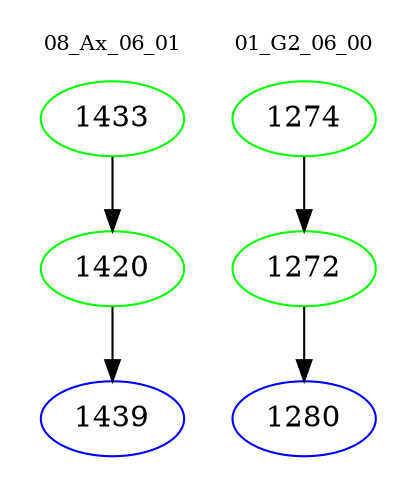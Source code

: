 digraph{
subgraph cluster_0 {
color = white
label = "08_Ax_06_01";
fontsize=10;
T0_1433 [label="1433", color="green"]
T0_1433 -> T0_1420 [color="black"]
T0_1420 [label="1420", color="green"]
T0_1420 -> T0_1439 [color="black"]
T0_1439 [label="1439", color="blue"]
}
subgraph cluster_1 {
color = white
label = "01_G2_06_00";
fontsize=10;
T1_1274 [label="1274", color="green"]
T1_1274 -> T1_1272 [color="black"]
T1_1272 [label="1272", color="green"]
T1_1272 -> T1_1280 [color="black"]
T1_1280 [label="1280", color="blue"]
}
}
